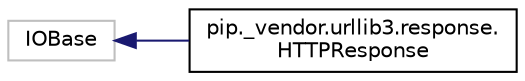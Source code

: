 digraph "Graphical Class Hierarchy"
{
  edge [fontname="Helvetica",fontsize="10",labelfontname="Helvetica",labelfontsize="10"];
  node [fontname="Helvetica",fontsize="10",shape=record];
  rankdir="LR";
  Node543 [label="IOBase",height=0.2,width=0.4,color="grey75", fillcolor="white", style="filled"];
  Node543 -> Node0 [dir="back",color="midnightblue",fontsize="10",style="solid",fontname="Helvetica"];
  Node0 [label="pip._vendor.urllib3.response.\lHTTPResponse",height=0.2,width=0.4,color="black", fillcolor="white", style="filled",URL="$classpip_1_1__vendor_1_1urllib3_1_1response_1_1_h_t_t_p_response.html"];
}
